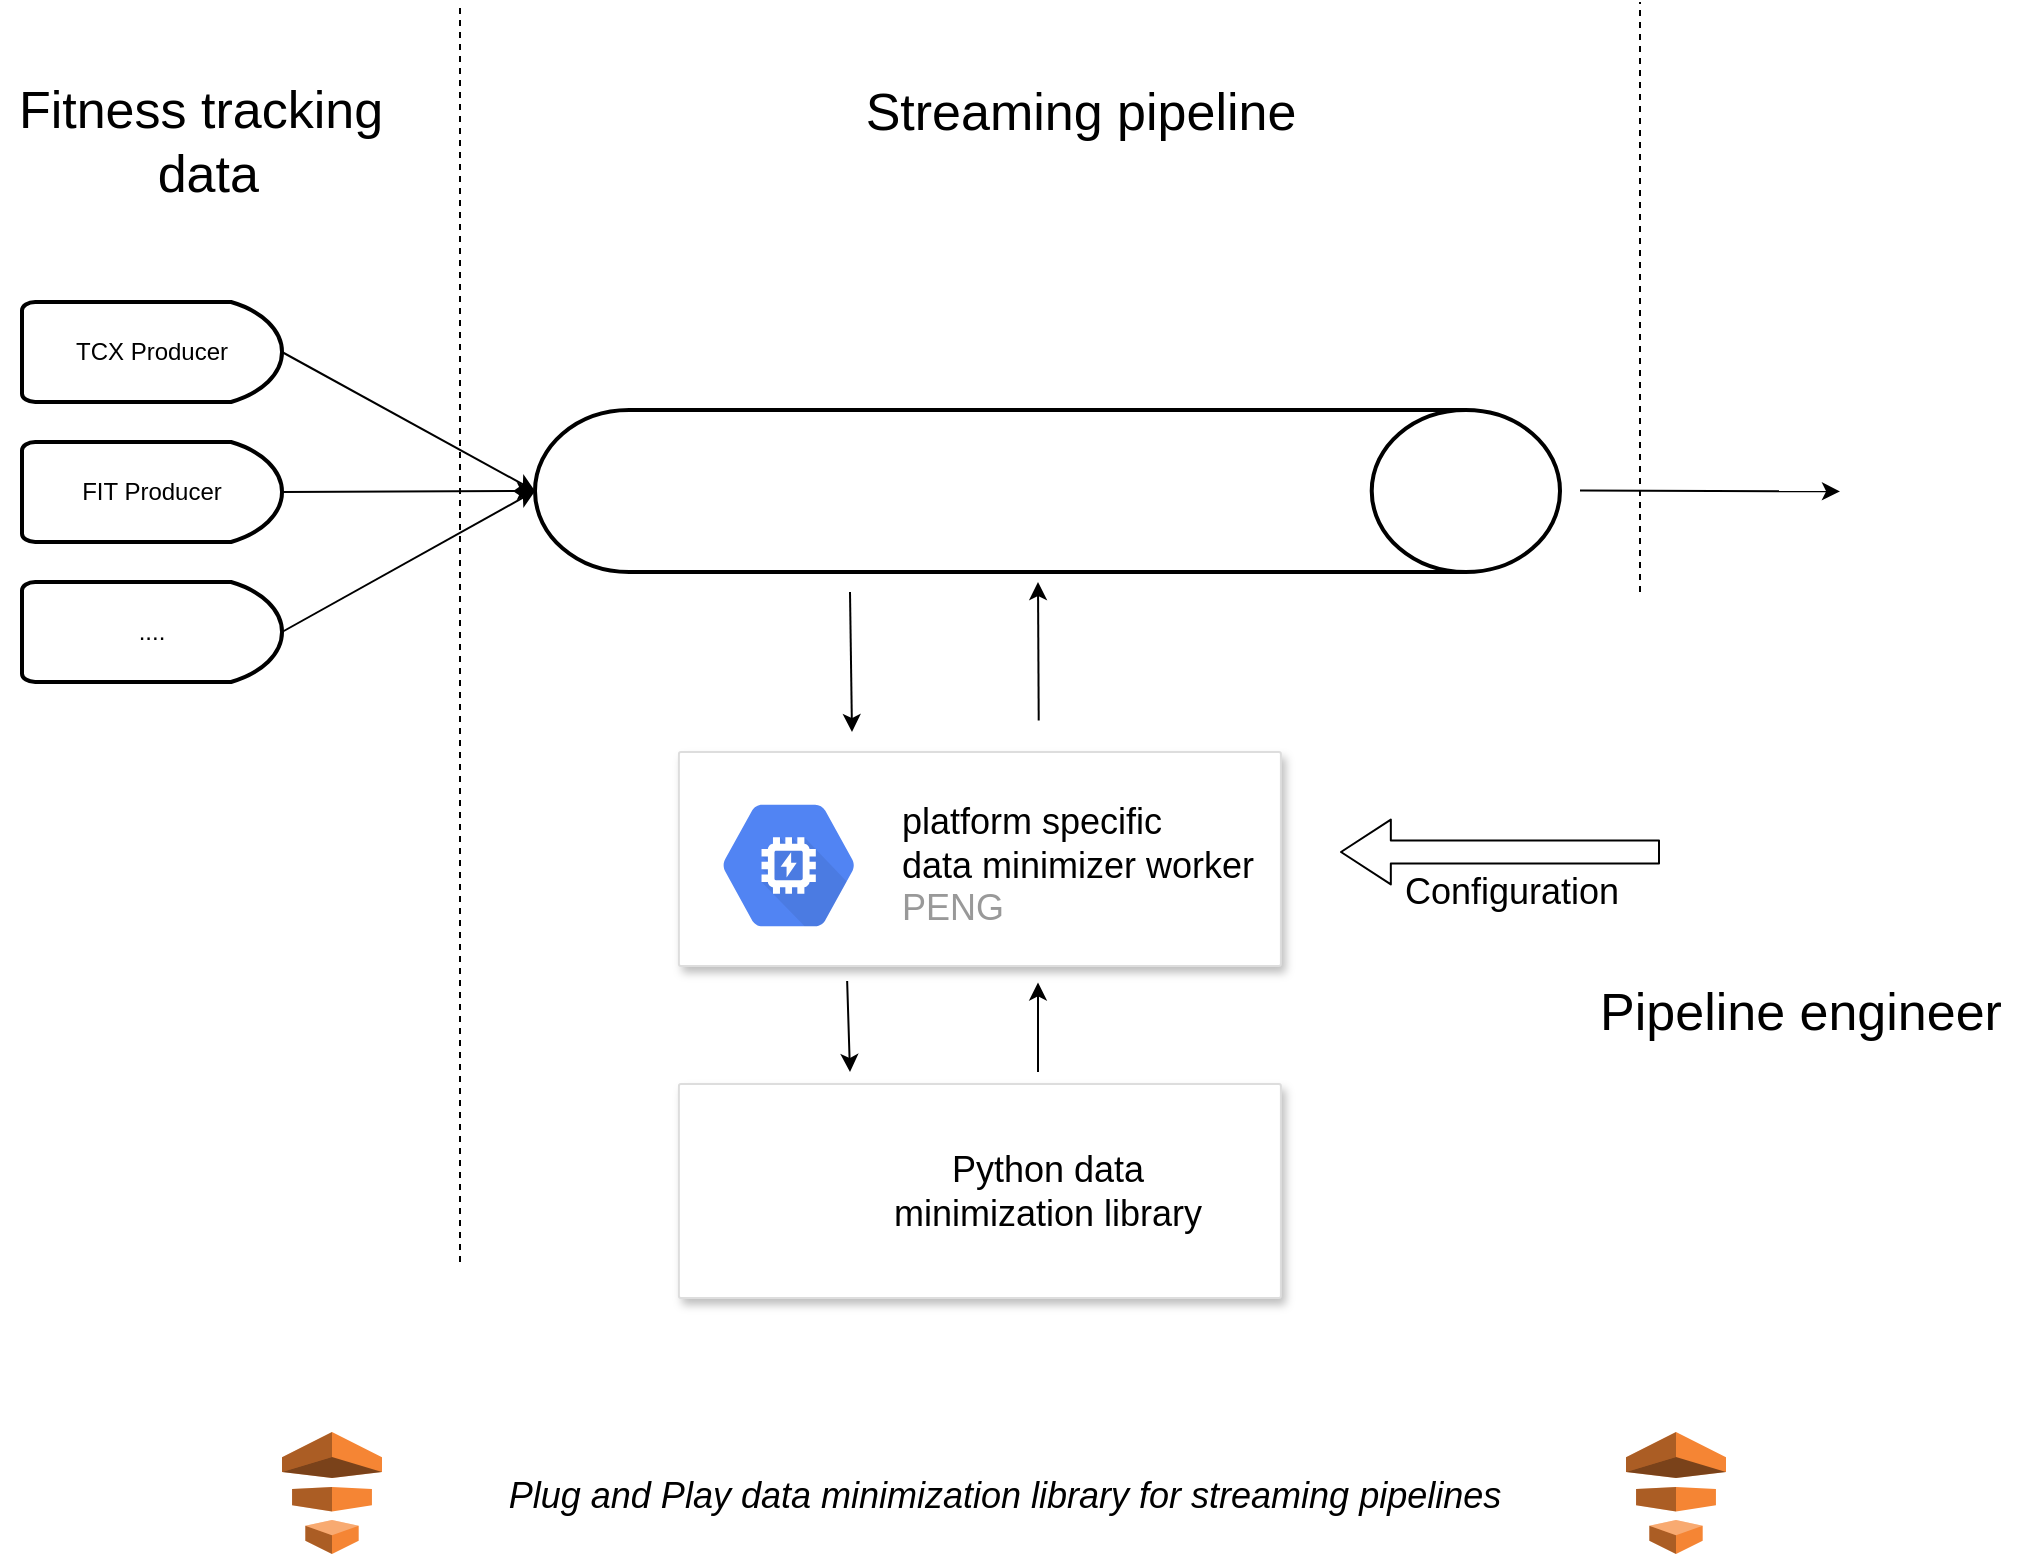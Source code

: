<mxfile version="13.1.11"><diagram name="Page-1" id="c7488fd3-1785-93aa-aadb-54a6760d102a"><mxGraphModel dx="1694" dy="1021" grid="1" gridSize="10" guides="1" tooltips="1" connect="1" arrows="1" fold="1" page="1" pageScale="1" pageWidth="1100" pageHeight="850" background="#ffffff" math="0" shadow="0"><root><mxCell id="0"/><mxCell id="1" parent="0"/><mxCell id="B992muUZX3KMtUU-sbDY-7" value="" style="strokeColor=#dddddd;shadow=1;strokeWidth=1;rounded=1;absoluteArcSize=1;arcSize=2;" vertex="1" parent="1"><mxGeometry x="369.45" y="576" width="301" height="107" as="geometry"/></mxCell><mxCell id="yp1HSYgqUd4_UkyfRwBs-8" value="" style="strokeWidth=2;html=1;shape=mxgraph.flowchart.direct_data;whiteSpace=wrap;" parent="1" vertex="1"><mxGeometry x="297.5" y="239" width="512.5" height="81" as="geometry"/></mxCell><mxCell id="yp1HSYgqUd4_UkyfRwBs-10" value="TCX Producer" style="strokeWidth=2;html=1;shape=mxgraph.flowchart.delay;whiteSpace=wrap;" parent="1" vertex="1"><mxGeometry x="41" y="185" width="130" height="50" as="geometry"/></mxCell><mxCell id="yp1HSYgqUd4_UkyfRwBs-11" value="FIT Producer" style="strokeWidth=2;html=1;shape=mxgraph.flowchart.delay;whiteSpace=wrap;" parent="1" vertex="1"><mxGeometry x="41" y="255" width="130" height="50" as="geometry"/></mxCell><mxCell id="yp1HSYgqUd4_UkyfRwBs-12" value="...." style="strokeWidth=2;html=1;shape=mxgraph.flowchart.delay;whiteSpace=wrap;" parent="1" vertex="1"><mxGeometry x="41" y="325" width="130" height="50" as="geometry"/></mxCell><mxCell id="yp1HSYgqUd4_UkyfRwBs-15" value="" style="shape=image;verticalLabelPosition=bottom;labelBackgroundColor=#ffffff;verticalAlign=top;aspect=fixed;imageAspect=0;image=https://upload.wikimedia.org/wikipedia/commons/0/0a/Apache_kafka-icon.svg;" parent="1" vertex="1"><mxGeometry x="430" y="249" width="60" height="60" as="geometry"/></mxCell><mxCell id="yp1HSYgqUd4_UkyfRwBs-20" value="" style="shape=image;imageAspect=0;aspect=fixed;verticalLabelPosition=bottom;verticalAlign=top;image=https://upload.wikimedia.org/wikipedia/commons/f/f3/Apache_Spark_logo.svg;" parent="1" vertex="1"><mxGeometry x="536" y="244" width="134.45" height="70" as="geometry"/></mxCell><mxCell id="yp1HSYgqUd4_UkyfRwBs-22" value="" style="endArrow=none;dashed=1;html=1;" parent="1" edge="1"><mxGeometry width="50" height="50" relative="1" as="geometry"><mxPoint x="260" y="665" as="sourcePoint"/><mxPoint x="260" y="35" as="targetPoint"/></mxGeometry></mxCell><mxCell id="yp1HSYgqUd4_UkyfRwBs-23" value="&lt;span style=&quot;font-size: 26px&quot;&gt;Fitness tracking&lt;br&gt;&amp;nbsp;data&lt;/span&gt;" style="text;html=1;align=center;verticalAlign=middle;resizable=0;points=[];autosize=1;fontSize=26;" parent="1" vertex="1"><mxGeometry x="30" y="70" width="200" height="70" as="geometry"/></mxCell><mxCell id="yp1HSYgqUd4_UkyfRwBs-27" value="" style="endArrow=classic;html=1;exitX=1;exitY=0.5;exitDx=0;exitDy=0;exitPerimeter=0;entryX=0;entryY=0.5;entryDx=0;entryDy=0;entryPerimeter=0;" parent="1" source="yp1HSYgqUd4_UkyfRwBs-10" target="yp1HSYgqUd4_UkyfRwBs-8" edge="1"><mxGeometry width="50" height="50" relative="1" as="geometry"><mxPoint x="381" y="330" as="sourcePoint"/><mxPoint x="431" y="280" as="targetPoint"/></mxGeometry></mxCell><mxCell id="yp1HSYgqUd4_UkyfRwBs-29" value="" style="endArrow=classic;html=1;exitX=1;exitY=0.5;exitDx=0;exitDy=0;exitPerimeter=0;entryX=0;entryY=0.5;entryDx=0;entryDy=0;entryPerimeter=0;" parent="1" source="yp1HSYgqUd4_UkyfRwBs-11" target="yp1HSYgqUd4_UkyfRwBs-8" edge="1"><mxGeometry width="50" height="50" relative="1" as="geometry"><mxPoint x="181" y="220" as="sourcePoint"/><mxPoint x="321" y="285" as="targetPoint"/></mxGeometry></mxCell><mxCell id="yp1HSYgqUd4_UkyfRwBs-30" value="" style="endArrow=classic;html=1;exitX=1;exitY=0.5;exitDx=0;exitDy=0;exitPerimeter=0;entryX=0;entryY=0.5;entryDx=0;entryDy=0;entryPerimeter=0;" parent="1" source="yp1HSYgqUd4_UkyfRwBs-12" target="yp1HSYgqUd4_UkyfRwBs-8" edge="1"><mxGeometry width="50" height="50" relative="1" as="geometry"><mxPoint x="181" y="290" as="sourcePoint"/><mxPoint x="316.94" y="285.35" as="targetPoint"/></mxGeometry></mxCell><mxCell id="yp1HSYgqUd4_UkyfRwBs-31" value="" style="strokeColor=#dddddd;shadow=1;strokeWidth=1;rounded=1;absoluteArcSize=1;arcSize=2;" parent="1" vertex="1"><mxGeometry x="369.45" y="410" width="301" height="107" as="geometry"/></mxCell><mxCell id="yp1HSYgqUd4_UkyfRwBs-32" value="&lt;font style=&quot;font-size: 18px&quot;&gt;&lt;font color=&quot;#000000&quot;&gt;platform specific &lt;br&gt;data minimizer worker&lt;br&gt;&lt;/font&gt;PENG&lt;/font&gt;" style="dashed=0;connectable=0;html=1;fillColor=#5184F3;strokeColor=none;shape=mxgraph.gcp2.hexIcon;prIcon=gpu;part=1;labelPosition=right;verticalLabelPosition=middle;align=left;verticalAlign=middle;spacingLeft=5;fontColor=#999999;fontSize=12;" parent="yp1HSYgqUd4_UkyfRwBs-31" vertex="1"><mxGeometry y="0.5" width="100" height="89.5" relative="1" as="geometry"><mxPoint x="5" y="-41.5" as="offset"/></mxGeometry></mxCell><mxCell id="yp1HSYgqUd4_UkyfRwBs-40" value="" style="endArrow=classic;html=1;exitX=0.35;exitY=1;exitDx=0;exitDy=0;exitPerimeter=0;" parent="1" edge="1"><mxGeometry width="50" height="50" relative="1" as="geometry"><mxPoint x="455" y="330" as="sourcePoint"/><mxPoint x="456" y="400" as="targetPoint"/></mxGeometry></mxCell><mxCell id="yp1HSYgqUd4_UkyfRwBs-41" value="" style="endArrow=classic;html=1;entryX=0.549;entryY=0.985;entryDx=0;entryDy=0;entryPerimeter=0;" parent="1" edge="1"><mxGeometry width="50" height="50" relative="1" as="geometry"><mxPoint x="549.36" y="394.28" as="sourcePoint"/><mxPoint x="549.0" y="325.005" as="targetPoint"/></mxGeometry></mxCell><mxCell id="yp1HSYgqUd4_UkyfRwBs-44" value="" style="endArrow=none;dashed=1;html=1;" parent="1" edge="1"><mxGeometry width="50" height="50" relative="1" as="geometry"><mxPoint x="850" y="330" as="sourcePoint"/><mxPoint x="850" y="35" as="targetPoint"/></mxGeometry></mxCell><mxCell id="yp1HSYgqUd4_UkyfRwBs-45" value="" style="endArrow=classic;html=1;" parent="1" edge="1"><mxGeometry width="50" height="50" relative="1" as="geometry"><mxPoint x="820" y="279.29" as="sourcePoint"/><mxPoint x="950" y="279.69" as="targetPoint"/></mxGeometry></mxCell><mxCell id="yp1HSYgqUd4_UkyfRwBs-46" value="" style="outlineConnect=0;dashed=0;verticalLabelPosition=bottom;verticalAlign=top;align=center;html=1;shape=mxgraph.aws3.data_pipeline;fillColor=#F58534;gradientColor=none;" parent="1" vertex="1"><mxGeometry x="171" y="750" width="50" height="61" as="geometry"/></mxCell><mxCell id="yp1HSYgqUd4_UkyfRwBs-47" value="&lt;div&gt;&lt;font style=&quot;font-size: 18px&quot;&gt;&lt;i&gt;Plug and Play data minimization library for streaming pipelines&lt;/i&gt;&lt;/font&gt;&lt;/div&gt;" style="text;html=1;align=center;verticalAlign=middle;resizable=0;points=[];autosize=1;" parent="1" vertex="1"><mxGeometry x="277" y="771.5" width="510" height="20" as="geometry"/></mxCell><mxCell id="yp1HSYgqUd4_UkyfRwBs-48" value="" style="outlineConnect=0;dashed=0;verticalLabelPosition=bottom;verticalAlign=top;align=center;html=1;shape=mxgraph.aws3.data_pipeline;fillColor=#F58534;gradientColor=none;" parent="1" vertex="1"><mxGeometry x="843" y="750" width="50" height="61" as="geometry"/></mxCell><mxCell id="B992muUZX3KMtUU-sbDY-4" value="&lt;font style=&quot;font-size: 26px;&quot;&gt;Streaming pipeline&lt;/font&gt;" style="text;html=1;align=center;verticalAlign=middle;resizable=0;points=[];autosize=1;fontSize=26;" vertex="1" parent="1"><mxGeometry x="455" y="70" width="230" height="40" as="geometry"/></mxCell><mxCell id="B992muUZX3KMtUU-sbDY-6" value="" style="shape=image;html=1;verticalAlign=top;verticalLabelPosition=bottom;labelBackgroundColor=#ffffff;imageAspect=0;aspect=fixed;image=https://cdn3.iconfinder.com/data/icons/logos-and-brands-3/512/267_Python-128.png;fontSize=15;" vertex="1" parent="1"><mxGeometry x="400" y="602" width="55" height="55" as="geometry"/></mxCell><mxCell id="B992muUZX3KMtUU-sbDY-10" value="&lt;font style=&quot;font-size: 18px&quot;&gt;Python data minimization library&lt;/font&gt;" style="text;html=1;strokeColor=none;fillColor=none;align=center;verticalAlign=middle;whiteSpace=wrap;rounded=0;fontSize=15;" vertex="1" parent="1"><mxGeometry x="464.75" y="594.5" width="178" height="70" as="geometry"/></mxCell><mxCell id="B992muUZX3KMtUU-sbDY-11" value="" style="endArrow=classic;html=1;exitX=0.35;exitY=1;exitDx=0;exitDy=0;exitPerimeter=0;" edge="1" parent="1"><mxGeometry width="50" height="50" relative="1" as="geometry"><mxPoint x="453.57" y="524.5" as="sourcePoint"/><mxPoint x="455" y="570" as="targetPoint"/></mxGeometry></mxCell><mxCell id="B992muUZX3KMtUU-sbDY-12" value="" style="endArrow=classic;html=1;entryX=0.549;entryY=0.985;entryDx=0;entryDy=0;entryPerimeter=0;" edge="1" parent="1"><mxGeometry width="50" height="50" relative="1" as="geometry"><mxPoint x="549" y="570" as="sourcePoint"/><mxPoint x="549" y="525.225" as="targetPoint"/></mxGeometry></mxCell><mxCell id="B992muUZX3KMtUU-sbDY-13" value="" style="shape=image;html=1;verticalAlign=top;verticalLabelPosition=bottom;labelBackgroundColor=#ffffff;imageAspect=0;aspect=fixed;image=https://cdn1.iconfinder.com/data/icons/engineering-or-engineer-solid-1/64/Builder_architect_construction_contractor_mechanical_engineer_engineer_engineering_developer_technician_workers-128.png;fontSize=15;" vertex="1" parent="1"><mxGeometry x="871" y="410" width="98" height="98" as="geometry"/></mxCell><mxCell id="B992muUZX3KMtUU-sbDY-14" value="&lt;font style=&quot;font-size: 26px&quot;&gt;Pipeline engineer&lt;/font&gt;" style="text;html=1;align=center;verticalAlign=middle;resizable=0;points=[];autosize=1;fontSize=26;" vertex="1" parent="1"><mxGeometry x="820" y="520" width="220" height="40" as="geometry"/></mxCell><mxCell id="B992muUZX3KMtUU-sbDY-15" value="" style="shape=image;html=1;verticalAlign=top;verticalLabelPosition=bottom;labelBackgroundColor=#ffffff;imageAspect=0;aspect=fixed;image=https://cdn1.iconfinder.com/data/icons/gradak-interface/32/interface-07-128.png;fontSize=15;" vertex="1" parent="1"><mxGeometry x="762" y="403" width="48" height="48" as="geometry"/></mxCell><mxCell id="B992muUZX3KMtUU-sbDY-16" value="" style="shape=flexArrow;endArrow=classic;html=1;fontSize=15;width=11.429;endSize=7.971;labelBackgroundColor=#FFFFFF;fillColor=#ffffff;" edge="1" parent="1"><mxGeometry width="50" height="50" relative="1" as="geometry"><mxPoint x="860" y="460" as="sourcePoint"/><mxPoint x="700" y="460" as="targetPoint"/></mxGeometry></mxCell><mxCell id="B992muUZX3KMtUU-sbDY-21" value="&lt;font style=&quot;font-size: 18px&quot;&gt;Configuration&lt;/font&gt;" style="text;html=1;strokeColor=none;fillColor=none;align=center;verticalAlign=middle;whiteSpace=wrap;rounded=0;fontSize=15;" vertex="1" parent="1"><mxGeometry x="697" y="470" width="178" height="20" as="geometry"/></mxCell></root></mxGraphModel></diagram></mxfile>